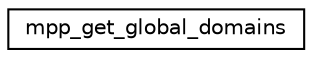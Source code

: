 digraph "Graphical Class Hierarchy"
{
 // INTERACTIVE_SVG=YES
 // LATEX_PDF_SIZE
  edge [fontname="Helvetica",fontsize="10",labelfontname="Helvetica",labelfontsize="10"];
  node [fontname="Helvetica",fontsize="10",shape=record];
  rankdir="LR";
  Node0 [label="mpp_get_global_domains",height=0.2,width=0.4,color="black", fillcolor="white", style="filled",URL="$interfacempp__domains__mod_1_1mpp__get__global__domains.html",tooltip=" "];
}
